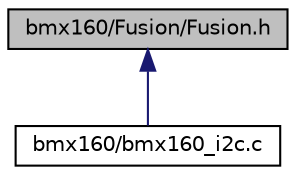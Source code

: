 digraph "bmx160/Fusion/Fusion.h"
{
  edge [fontname="Helvetica",fontsize="10",labelfontname="Helvetica",labelfontsize="10"];
  node [fontname="Helvetica",fontsize="10",shape=record];
  Node1 [label="bmx160/Fusion/Fusion.h",height=0.2,width=0.4,color="black", fillcolor="grey75", style="filled", fontcolor="black"];
  Node1 -> Node2 [dir="back",color="midnightblue",fontsize="10",style="solid",fontname="Helvetica"];
  Node2 [label="bmx160/bmx160_i2c.c",height=0.2,width=0.4,color="black", fillcolor="white", style="filled",URL="$bmx160__i2c_8c.html",tooltip="BMX160 Driver funcs. "];
}
